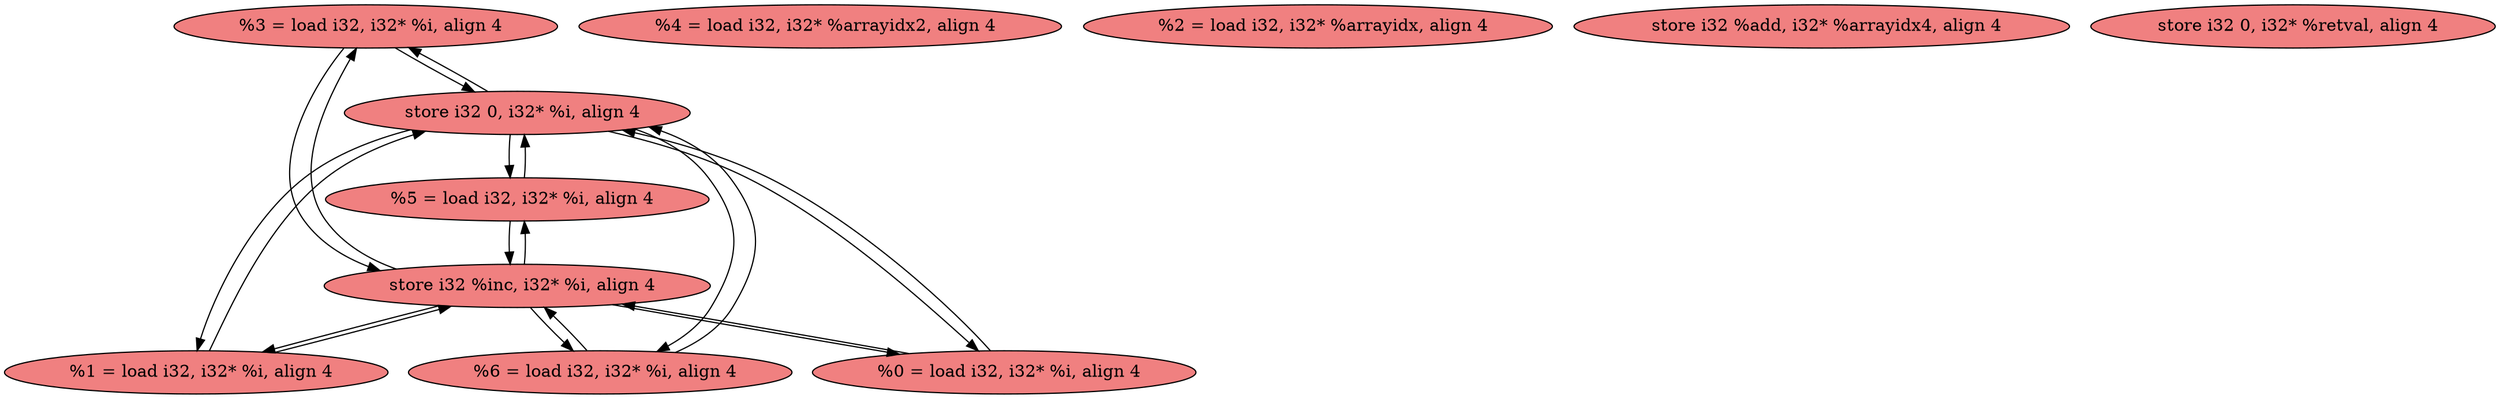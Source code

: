 
digraph G {


node10 [fillcolor=lightcoral,label="  %3 = load i32, i32* %i, align 4",shape=ellipse,style=filled ]
node9 [fillcolor=lightcoral,label="  %1 = load i32, i32* %i, align 4",shape=ellipse,style=filled ]
node7 [fillcolor=lightcoral,label="  %4 = load i32, i32* %arrayidx2, align 4",shape=ellipse,style=filled ]
node6 [fillcolor=lightcoral,label="  %2 = load i32, i32* %arrayidx, align 4",shape=ellipse,style=filled ]
node1 [fillcolor=lightcoral,label="  %6 = load i32, i32* %i, align 4",shape=ellipse,style=filled ]
node2 [fillcolor=lightcoral,label="  store i32 %add, i32* %arrayidx4, align 4",shape=ellipse,style=filled ]
node3 [fillcolor=lightcoral,label="  store i32 0, i32* %i, align 4",shape=ellipse,style=filled ]
node0 [fillcolor=lightcoral,label="  store i32 %inc, i32* %i, align 4",shape=ellipse,style=filled ]
node8 [fillcolor=lightcoral,label="  %0 = load i32, i32* %i, align 4",shape=ellipse,style=filled ]
node4 [fillcolor=lightcoral,label="  store i32 0, i32* %retval, align 4",shape=ellipse,style=filled ]
node5 [fillcolor=lightcoral,label="  %5 = load i32, i32* %i, align 4",shape=ellipse,style=filled ]

node1->node0 [ ]
node9->node3 [ ]
node0->node1 [ ]
node0->node10 [ ]
node10->node3 [ ]
node3->node10 [ ]
node9->node0 [ ]
node3->node1 [ ]
node1->node3 [ ]
node3->node9 [ ]
node5->node3 [ ]
node3->node5 [ ]
node8->node3 [ ]
node8->node0 [ ]
node0->node8 [ ]
node10->node0 [ ]
node3->node8 [ ]
node0->node9 [ ]
node5->node0 [ ]
node0->node5 [ ]


}
